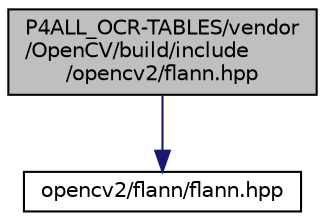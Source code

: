 digraph "P4ALL_OCR-TABLES/vendor/OpenCV/build/include/opencv2/flann.hpp"
{
 // LATEX_PDF_SIZE
  edge [fontname="Helvetica",fontsize="10",labelfontname="Helvetica",labelfontsize="10"];
  node [fontname="Helvetica",fontsize="10",shape=record];
  Node1 [label="P4ALL_OCR-TABLES/vendor\l/OpenCV/build/include\l/opencv2/flann.hpp",height=0.2,width=0.4,color="black", fillcolor="grey75", style="filled", fontcolor="black",tooltip=" "];
  Node1 -> Node2 [color="midnightblue",fontsize="10",style="solid",fontname="Helvetica"];
  Node2 [label="opencv2/flann/flann.hpp",height=0.2,width=0.4,color="black", fillcolor="white", style="filled",URL="$flann_2flann_8hpp.html",tooltip=" "];
}
